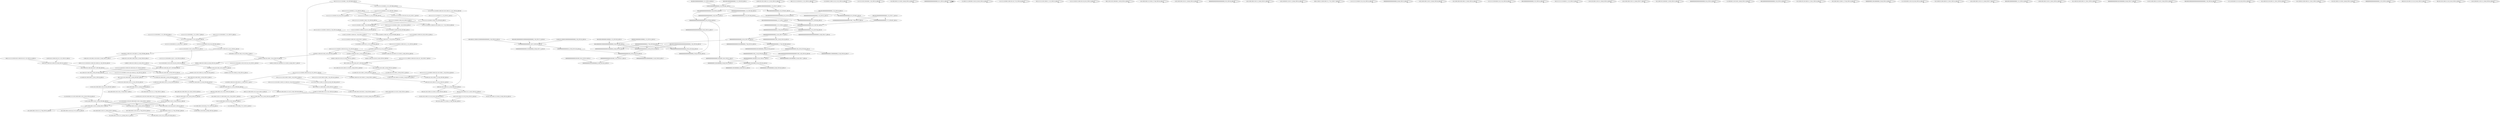 digraph G {
    "101010011110011011100_13-33_COV:21_LEN:21" -> "10100111100110111001_15-34_COV:270_LEN:20";
    "10000000000000000010_19-38_COV:159_LEN:20" -> "00000000000000000100_20-39_COV:376_LEN:20";
    "110011011101110011111_22-43_COV:15_LEN:21" -> "110011011101110011111_22-43_COV:15_LEN:21";
    "111111111101010111100110111001100_4-37_COV:16_LEN:33" -> "01111001101110011001_19-39_COV:16_LEN:20";
    "111111111101010111100110111001100_4-37_COV:16_LEN:33" -> "01111001101110011001_19-38_COV:462_LEN:20";
    "00000000000000000000000_9-31_COV:782_LEN:23" -> "00000000000000000000001_13-36_COV:19_LEN:23";
    "00000000000000000000000_9-31_COV:782_LEN:23" -> "00000000000000000000_13-32_COV:784_LEN:20";
    "0000000000000000001100_18-39_COV:456_LEN:22" -> "000000000000000110000000000_21-48_COV:30_LEN:27";
    "0000000000000000001100_18-39_COV:456_LEN:22" -> "00000000000000011001_21-40_COV:420_LEN:20";
    "11010011110011011100_14-33_COV:263_LEN:20" -> "10100111100110111001_15-34_COV:270_LEN:20";
    "11111111111101010011_1-21_COV:17_LEN:20" -> "11111111111010100111_3-22_COV:281_LEN:20";
    "00010001000000001000000_1-23_COV:183_LEN:23" -> "00010000000010000000000000000000_5-36_COV:194_LEN:32";
    "0000001000000001000000_1-23_COV:14_LEN:22" -> "00010000000010000000000000000000_5-36_COV:194_LEN:32";
    "11110100111100110111_12-31_COV:528_LEN:20" -> "11101001111001101110_13-32_COV:570_LEN:20";
    "00000000000000000000000_1-24_COV:22_LEN:23" -> "0000000000000000000000_6-27_COV:264_LEN:22";
    "111011101110011001110111_21-45_COV:30_LEN:24" -> "11011100110011101111_26-46_COV:58_LEN:20";
    "11011100110011110111_26-45_COV:513_LEN:20" -> "1011100110011110111011_27-48_COV:16_LEN:22";
    "11011100110011110111_26-45_COV:513_LEN:20" -> "10111001100111101111_27-46_COV:481_LEN:20";
    "11101110011001111011_25-44_COV:298_LEN:20" -> "11011100110011110111_26-45_COV:513_LEN:20";
    "11101110011001111011_25-44_COV:298_LEN:20" -> "1101110011001111011010_26-47_COV:16_LEN:22";
    "11101110011001111011_25-44_COV:298_LEN:20" -> "11011100110011110111_26-46_COV:37_LEN:20";
    "11101011011110110111001100111101_11-43_COV:20_LEN:32" -> "01101110011001111011_25-44_COV:241_LEN:20";
    "010000000000000000000_7-27_COV:497_LEN:21" -> "00000000000000000000000_9-31_COV:782_LEN:23";
    "010001000000000000000_3-23_COV:481_LEN:21" -> "00010000000000000000_5-24_COV:491_LEN:20";
    "010001000000000000000_3-23_COV:481_LEN:21" -> "00010000000000000000000_5-28_COV:24_LEN:23";
    "00111111111101010111_2-22_COV:15_LEN:20" -> "00111111111101010111_2-22_COV:15_LEN:20";
    "00100010000000000000_1-21_COV:14_LEN:20" -> "010001000000000000000_3-23_COV:481_LEN:21";
    "110100111100110111011_14-34_COV:330_LEN:21" -> "010011110011011101110_16-36_COV:313_LEN:21";
    "110100111100110111011_14-34_COV:330_LEN:21" -> "01001111001101110110_16-36_COV:16_LEN:20";
    "111101010011111110111001100111101_10-43_COV:18_LEN:33" -> "11101110011001111011_25-44_COV:298_LEN:20";
    "11110100111100111110_12-32_COV:14_LEN:20" -> "11110100111100111110_12-32_COV:14_LEN:20";
    "11111111101110101001_1-20_COV:14_LEN:20" -> "11111111101110101001_1-20_COV:14_LEN:20";
    "10111100110111001100_18-37_COV:198_LEN:20" -> "01111001101110011001_19-39_COV:16_LEN:20";
    "10111100110111001100_18-37_COV:198_LEN:20" -> "01111001101110011001_19-38_COV:462_LEN:20";
    "01110011001111110101_28-48_COV:14_LEN:20" -> "01110011001111110101_28-48_COV:14_LEN:20";
    "00000000000000000001_17-36_COV:489_LEN:20" -> "0000000000000000001100_18-39_COV:456_LEN:22";
    "00000000000000000001_17-36_COV:489_LEN:20" -> "000000000000000000100100000000_18-48_COV:38_LEN:30";
    "0000000000000000000000_9-31_COV:14_LEN:22" -> "0000000000000000000000_9-31_COV:14_LEN:22";
    "00100000000000000000_6-25_COV:491_LEN:20" -> "010000000000000000000_7-27_COV:497_LEN:21";
    "00100000000000000000_6-25_COV:491_LEN:20" -> "010000000000000000000000000011001_7-40_COV:22_LEN:33";
    "1111001111110010011110110_20-45_COV:14_LEN:25" -> "1111001111110010011110110_20-45_COV:14_LEN:25";
    "10111111111110111001111001_1-26_COV:145_LEN:26" -> "11111101110011110011111100110_8-36_COV:188_LEN:29";
    "001110011011100110011110_18-42_COV:19_LEN:24" -> "00110111001100111101_24-43_COV:221_LEN:20";
    "101111111111101010011_1-21_COV:75_LEN:21" -> "11111111111010100111_3-22_COV:281_LEN:20";
    "011111111111110100111001101110_2-32_COV:31_LEN:30" -> "111010011100110111011100111_13-40_COV:21_LEN:27";
    "011111111111110100111001101110_2-32_COV:31_LEN:30" -> "111010011100110111001100111_13-40_COV:27_LEN:27";
    "101111111111110100111100_1-25_COV:26_LEN:24" -> "111111111010011110010111011100111111_7-43_COV:20_LEN:36";
    "101111111111110100111100_1-25_COV:26_LEN:24" -> "11111111101001111001_7-26_COV:456_LEN:20";
    "1111111110100111001101110_7-32_COV:18_LEN:25" -> "1111111110100111001101110_7-32_COV:18_LEN:25";
    "11111111111010100111_3-22_COV:281_LEN:20" -> "111111111101010011110_4-24_COV:265_LEN:21";
    "11111111111010100111_3-22_COV:281_LEN:20" -> "11111111110101001111_4-24_COV:17_LEN:20";
    "00000000000000000000000000_9-35_COV:44_LEN:26" -> "000000000000000000011001000_16-43_COV:22_LEN:27";
    "00000000000000000000000000_9-35_COV:44_LEN:26" -> "000000000000000000000000000_16-43_COV:15_LEN:27";
    "00010001011000010100000000000000000_1-36_COV:55_LEN:35" -> "01000000000000000001_18-37_COV:235_LEN:20";
    "101111111111011100111_1-22_COV:15_LEN:21" -> "101111111111011100111_1-22_COV:15_LEN:21";
    "11111111111110100111_3-22_COV:391_LEN:20" -> "1111111111110100111101101110_4-32_COV:17_LEN:28";
    "11111111111110100111_3-22_COV:391_LEN:20" -> "11111111111101001111_4-23_COV:386_LEN:20";
    "11111111111110100111_3-22_COV:391_LEN:20" -> "11111111111101001110_4-24_COV:14_LEN:20";
    "111111110101111001101110_8-32_COV:15_LEN:24" -> "111111110101111001101110_8-32_COV:15_LEN:24";
    "001111011101110010011_18-39_COV:14_LEN:21" -> "001111011101110010011_18-39_COV:14_LEN:21";
    "0011110111011100110011_18-39_COV:287_LEN:22" -> "111011101110011001110111_21-45_COV:30_LEN:24";
    "0011110111011100110011_18-39_COV:287_LEN:22" -> "11101110111001100111101_21-43_COV:267_LEN:23";
    "101110011001111110101_27-48_COV:16_LEN:21" -> "101110011001111110101_27-48_COV:16_LEN:21";
    "1010011110111011100110_15-36_COV:259_LEN:22" -> "0011110111011100110011_18-39_COV:287_LEN:22";
    "1010100111100110111101100111_13-40_COV:88_LEN:28" -> "110011011110110011110110101_22-48_COV:31_LEN:27";
    "1010100111100110111101100111_13-40_COV:88_LEN:28" -> "110011011110110011100110101_22-48_COV:50_LEN:27";
    "001110011011100110011_19-39_COV:15_LEN:21" -> "111001101110011001110111_21-45_COV:34_LEN:24";
    "001110011011100110011_19-39_COV:15_LEN:21" -> "11100110111001100111_21-40_COV:436_LEN:20";
    "101111111111110100111_1-22_COV:20_LEN:21" -> "1111111111110100111101101110_4-32_COV:17_LEN:28";
    "101111111111110100111_1-22_COV:20_LEN:21" -> "11111111111101001111_4-23_COV:386_LEN:20";
    "101111111111110100111_1-22_COV:20_LEN:21" -> "11111111111101001110_4-24_COV:14_LEN:20";
    "11011100110011101111_26-46_COV:14_LEN:20" -> "11011100110011101111_26-46_COV:14_LEN:20";
    "00000000000000000000000000_9-35_COV:18_LEN:26" -> "00000000000000000000000000_9-35_COV:18_LEN:26";
    "11111101110011110011111100110_8-36_COV:188_LEN:29" -> "0011110011111100110011_18-39_COV:221_LEN:22";
    "1111110101001111011101110_8-32_COV:233_LEN:25" -> "01010011110111011100_14-33_COV:273_LEN:20";
    "11101110111001100111101_21-43_COV:267_LEN:23" -> "11101110011001111011_25-44_COV:298_LEN:20";
    "111111110101001111011_6-26_COV:191_LEN:21" -> "1111110101001111011101110_8-32_COV:233_LEN:25";
    "011011101110011111110_25-45_COV:304_LEN:21" -> "1011101110011111110101_27-48_COV:305_LEN:22";
    "00000000000000001001000_20-43_COV:19_LEN:23" -> "000000000000100100000000_25-48_COV:355_LEN:24";
    "11100110111011100111_21-40_COV:305_LEN:20" -> "11001101110111001111_22-41_COV:315_LEN:20";
    "11011100110011101111_26-46_COV:15_LEN:20" -> "11011100110011101111_26-46_COV:15_LEN:20";
    "00000000000000000000_5-24_COV:248_LEN:20" -> "0000000000000000000000_6-27_COV:264_LEN:22";
    "11011100100111101111_26-46_COV:14_LEN:20" -> "11011100100111101111_26-46_COV:14_LEN:20";
    "100111100111110011001111_17-41_COV:17_LEN:24" -> "100111100111110011001111_17-41_COV:17_LEN:24";
    "1011111111110111001111001_1-26_COV:22_LEN:25" -> "11111101110011110011111100110_8-36_COV:188_LEN:29";
    "00000000000110010000_25-44_COV:419_LEN:20" -> "0000000000110010000000_26-48_COV:14_LEN:22";
    "00000000000110010000_25-44_COV:419_LEN:20" -> "00000000001100100000000_26-48_COV:416_LEN:23";
    "00010001000000000000000000000000000_1-36_COV:39_LEN:35" -> "000000000000000000000100000000_18-48_COV:19_LEN:30";
    "00010001000000000000000000000000000_1-36_COV:39_LEN:35" -> "00000000000000000000000000_18-43_COV:246_LEN:26";
    "00010001000000000000000000000000000_1-36_COV:39_LEN:35" -> "000000000000000000010_18-38_COV:222_LEN:21";
    "101110011110111111001100111101_13-43_COV:17_LEN:30" -> "011111100110011110110_25-45_COV:247_LEN:21";
    "111111111111101010011_1-21_COV:190_LEN:21" -> "11111111111010100111_3-22_COV:281_LEN:20";
    "0000000000000000000000_9-31_COV:14_LEN:22" -> "0000000000000000000000_9-31_COV:14_LEN:22";
    "01011101110011111110_25-45_COV:15_LEN:20" -> "1011101110011111110101_27-48_COV:305_LEN:22";
    "11111111111010011110_4-24_COV:14_LEN:20" -> "11111111111010011110_4-24_COV:14_LEN:20";
    "01011011110011011100110_14-36_COV:153_LEN:23" -> "10111100110111001100_18-37_COV:198_LEN:20";
    "010011110011011101110_16-36_COV:313_LEN:21" -> "00111100110111011100_18-37_COV:330_LEN:20";
    "0000001000000000000000_1-23_COV:27_LEN:22" -> "00010000000000000000_5-24_COV:491_LEN:20";
    "0000001000000000000000_1-23_COV:27_LEN:22" -> "00010000000000000000000_5-28_COV:24_LEN:23";
    "00010010000000000000000_1-24_COV:16_LEN:23" -> "00100000000000000000_6-25_COV:491_LEN:20";
    "00010010000000000000000_1-24_COV:16_LEN:23" -> "00100000000000000000000000000_6-35_COV:19_LEN:29";
    "0000000000000000000000_26-48_COV:15_LEN:22" -> "0000000000000000000000_26-48_COV:15_LEN:22";
    "11111111111110100111001101110111001111_3-41_COV:18_LEN:38" -> "10011011101110011111_23-42_COV:320_LEN:20";
    "01010011110111011100_14-33_COV:273_LEN:20" -> "1010011110111011100110_15-36_COV:259_LEN:22";
    "01010011110111011100_14-33_COV:273_LEN:20" -> "101001111011101110010_15-36_COV:14_LEN:21";
    "100110111001100111111101_23-46_COV:236_LEN:24" -> "011100110011111110101_28-48_COV:232_LEN:21";
    "1101110011001111011010_26-47_COV:16_LEN:22" -> "11100110011110110101_29-48_COV:243_LEN:20";
    "11011100110011110111_26-46_COV:18_LEN:20" -> "11011100110011110111_26-46_COV:18_LEN:20";
    "111010011100110111011100111_13-40_COV:21_LEN:27" -> "11001101110111001111_22-41_COV:315_LEN:20";
    "01111001101110111001_19-38_COV:315_LEN:20" -> "11110011011101110011_20-40_COV:15_LEN:20";
    "01111001101110111001_19-38_COV:315_LEN:20" -> "11110011011101110011_20-39_COV:302_LEN:20";
    "0111100110011001100111_19-40_COV:14_LEN:22" -> "0111100110011001100111_19-40_COV:14_LEN:22";
    "10011011100110011110_23-42_COV:216_LEN:20" -> "00110111001100111101_24-43_COV:221_LEN:20";
    "0011110011111100110011_18-39_COV:221_LEN:22" -> "1110011111100110011110_21-42_COV:216_LEN:22";
    "0011110011111100110011_18-39_COV:221_LEN:22" -> "111001111110011001110110101_21-48_COV:20_LEN:27";
    "111111111101010011110_3-24_COV:16_LEN:21" -> "111111111101010011110_3-24_COV:16_LEN:21";
    "00000000000000000000_13-32_COV:784_LEN:20" -> "0000000000000000000000000000000000_14-48_COV:17_LEN:34";
    "00000000000000000000_13-32_COV:784_LEN:20" -> "000000000000000000000_14-34_COV:772_LEN:21";
    "11001101110011001111_22-41_COV:450_LEN:20" -> "100110111001100111111101_23-46_COV:236_LEN:24";
    "11001101110011001111_22-41_COV:450_LEN:20" -> "10011011100110011110_23-42_COV:216_LEN:20";
    "00010000000000000000_5-24_COV:491_LEN:20" -> "00100000000000000000_6-25_COV:491_LEN:20";
    "00010000000000000000_5-24_COV:491_LEN:20" -> "00100000000000000000000000000_6-35_COV:19_LEN:29";
    "00010000000000000000_5-25_COV:14_LEN:20" -> "00010000000000000000_5-25_COV:14_LEN:20";
    "010011110011011100110_16-36_COV:253_LEN:21" -> "00111100110111001100_18-37_COV:266_LEN:20";
    "1011111111111101001111001_1-26_COV:36_LEN:25" -> "111111110100111100110_8-28_COV:483_LEN:21";
    "1011111111111101001111001_1-26_COV:36_LEN:25" -> "111111110100111100101110_8-32_COV:18_LEN:24";
    "111111110100111100110_8-28_COV:483_LEN:21" -> "11111101001111001101_10-29_COV:498_LEN:20";
    "00010000000000000000000000_1-27_COV:27_LEN:26" -> "00000000000000000000000_9-31_COV:782_LEN:23";
    "011111100110011110110_25-45_COV:247_LEN:21" -> "111110011001111011010_27-47_COV:234_LEN:21";
    "011111100110011110110_25-45_COV:247_LEN:21" -> "111110011001111011000_27-47_COV:15_LEN:21";
    "01101110011001111011_25-44_COV:241_LEN:20" -> "11011100110011110111_26-45_COV:513_LEN:20";
    "01101110011001111011_25-44_COV:241_LEN:20" -> "1101110011001111011010_26-47_COV:16_LEN:22";
    "01101110011001111011_25-44_COV:241_LEN:20" -> "11011100110011110111_26-46_COV:37_LEN:20";
    "101111111111110100111_1-22_COV:15_LEN:21" -> "101111111111110100111_1-22_COV:15_LEN:21";
    "11011101100111101111_26-46_COV:14_LEN:20" -> "11011101100111101111_26-46_COV:14_LEN:20";
    "00111100110111001100_18-37_COV:266_LEN:20" -> "01111001101110011001_19-39_COV:16_LEN:20";
    "00111100110111001100_18-37_COV:266_LEN:20" -> "01111001101110011001_19-38_COV:462_LEN:20";
    "10111111111110100111100110111_1-31_COV:24_LEN:29" -> "11101001111001101110_13-32_COV:570_LEN:20";
    "11001101110111001111_22-41_COV:315_LEN:20" -> "10011011101110011111_23-42_COV:320_LEN:20";
    "010111001100111111101_25-46_COV:14_LEN:21" -> "011100110011111110101_28-48_COV:232_LEN:21";
    "11011100110011101111_26-46_COV:17_LEN:20" -> "11011100110011101111_26-46_COV:17_LEN:20";
    "111001101110011001110111_21-45_COV:34_LEN:24" -> "11011100110011101111_26-46_COV:58_LEN:20";
    "01111001101110010011_19-39_COV:15_LEN:20" -> "01111001101110010011_19-39_COV:15_LEN:20";
    "00000000000000000000_11-31_COV:14_LEN:20" -> "00000000000000000000001_13-36_COV:19_LEN:23";
    "00000000000000000000_11-31_COV:14_LEN:20" -> "00000000000000000000_13-32_COV:784_LEN:20";
    "1011111101111110100111100110_1-28_COV:19_LEN:28" -> "11111101001111001101_10-29_COV:498_LEN:20";
    "10011111111110101011110011011100110_1-36_COV:30_LEN:35" -> "10111100110111001100_18-37_COV:198_LEN:20";
    "0000000000000000000000000_9-34_COV:14_LEN:25" -> "0000000000000000000000000_9-34_COV:14_LEN:25";
    "11111111010100111100110111_6-31_COV:91_LEN:26" -> "101010011110011011100_13-33_COV:21_LEN:21";
    "11111111010100111100110111_6-31_COV:91_LEN:26" -> "1010100111100110111101100111_13-40_COV:88_LEN:28";
    "11110011011101110011_20-39_COV:302_LEN:20" -> "11100110111011100111_21-40_COV:305_LEN:20";
    "11110011011101110011_20-39_COV:302_LEN:20" -> "111001101110111001111110101_21-48_COV:19_LEN:27";
    "11111111111110100011110111011100110_1-36_COV:34_LEN:35" -> "0011110111011100110011_18-39_COV:287_LEN:22";
    "11110011011100110011_20-39_COV:458_LEN:20" -> "111001101110011001110111_21-45_COV:34_LEN:24";
    "11110011011100110011_20-39_COV:458_LEN:20" -> "11100110111001100111_21-40_COV:436_LEN:20";
    "00000000000000000000000000_18-43_COV:246_LEN:26" -> "000000000000000000000000_25-48_COV:262_LEN:24";
    "000000000000000000000_14-34_COV:772_LEN:21" -> "000000000000000000011001_16-40_COV:18_LEN:24";
    "000000000000000000000_14-34_COV:772_LEN:21" -> "00000000000000000000_16-35_COV:750_LEN:20";
    "11110010011110110101_28-48_COV:15_LEN:20" -> "11110010011110110101_28-48_COV:15_LEN:20";
    "00000000000000000000_16-35_COV:750_LEN:20" -> "0000000000000000000100100000000_17-48_COV:19_LEN:31";
    "00000000000000000000_16-35_COV:750_LEN:20" -> "00000000000000000001_17-36_COV:489_LEN:20";
    "00000000000000000000_16-35_COV:750_LEN:20" -> "00000000000000000000_17-36_COV:249_LEN:20";
    "1011111111111101001111_1-23_COV:31_LEN:22" -> "111111111110100111100_5-25_COV:420_LEN:21";
    "10011011101110011111_23-42_COV:320_LEN:20" -> "001101110111001111110101_24-48_COV:20_LEN:24";
    "10011011101110011111_23-42_COV:320_LEN:20" -> "00110111011100111111_24-43_COV:315_LEN:20";
    "1011111111111101001111001101110_1-32_COV:29_LEN:31" -> "11010011110011011100_14-33_COV:263_LEN:20";
    "1011111111111101001111001101110_1-32_COV:29_LEN:31" -> "110100111100110111011_14-34_COV:330_LEN:21";
    "1011111111111101001111001101110_1-32_COV:29_LEN:31" -> "1101001111001101110110011111110101_14-48_COV:24_LEN:34";
    "111110011001111011010_27-47_COV:234_LEN:21" -> "11100110011110110101_29-48_COV:243_LEN:20";
    "01000000000000000001_18-37_COV:235_LEN:20" -> "10000000000000000010_19-38_COV:159_LEN:20";
    "01000000000000000001_18-37_COV:235_LEN:20" -> "100000000000000000110100000000_19-48_COV:71_LEN:30";
    "11101001111001101110_13-32_COV:570_LEN:20" -> "11010011110011011100_14-33_COV:263_LEN:20";
    "11101001111001101110_13-32_COV:570_LEN:20" -> "110100111100110111011_14-34_COV:330_LEN:21";
    "11101001111001101110_13-32_COV:570_LEN:20" -> "1101001111001101110110011111110101_14-48_COV:24_LEN:34";
    "00010000000000000000000_5-28_COV:24_LEN:23" -> "00000000000000000000000000_9-35_COV:44_LEN:26";
    "11111010011110011011_11-30_COV:511_LEN:20" -> "11110100111100110111_12-31_COV:528_LEN:20";
    "01111001101110011001_19-38_COV:462_LEN:20" -> "11110011011100110011_20-39_COV:458_LEN:20";
    "01111001101110011001_19-38_COV:462_LEN:20" -> "111100110111001100111_20-41_COV:18_LEN:21";
    "000100000000000000000000_5-29_COV:14_LEN:24" -> "000100000000000000000000_5-29_COV:14_LEN:24";
    "1111111111110101001111011_1-26_COV:19_LEN:25" -> "1111110101001111011101110_8-32_COV:233_LEN:25";
    "000000000000000000011001000_16-43_COV:22_LEN:27" -> "00000000000110010000_25-44_COV:419_LEN:20";
    "000000000000000000011001000_16-43_COV:22_LEN:27" -> "00000000000110010000000_25-48_COV:15_LEN:23";
    "11111111101001111001_7-26_COV:456_LEN:20" -> "111111110100111100110_8-28_COV:483_LEN:21";
    "11111111101001111001_7-26_COV:456_LEN:20" -> "111111110100111100101110_8-32_COV:18_LEN:24";
    "10111111111111101001_1-20_COV:399_LEN:20" -> "011111111111110100111001101110_2-32_COV:31_LEN:30";
    "10111111111111101001_1-20_COV:399_LEN:20" -> "01111111111111010011_2-21_COV:398_LEN:20";
    "00000000000000000000000_5-28_COV:15_LEN:23" -> "00000000000000000000000000_9-35_COV:44_LEN:26";
    "0000000000000011001000_22-43_COV:417_LEN:22" -> "00000000000110010000_25-44_COV:419_LEN:20";
    "0000000000000011001000_22-43_COV:417_LEN:22" -> "00000000000110010000000_25-48_COV:15_LEN:23";
    "111010011100110111001100111_13-40_COV:27_LEN:27" -> "11001101110011001111_22-41_COV:450_LEN:20";
    "0111100110111011001111_19-41_COV:14_LEN:22" -> "0111100110111011001111_19-41_COV:14_LEN:22";
    "00000000000000000000000_1-23_COV:248_LEN:23" -> "00000000000000000000_5-24_COV:248_LEN:20";
    "00000000000000000000000_1-23_COV:248_LEN:23" -> "00000000000000000000000_5-28_COV:15_LEN:23";
    "10011111100110011110_22-42_COV:14_LEN:20" -> "00111111001100111101_24-43_COV:225_LEN:20";
    "10111001100111100111_27-46_COV:14_LEN:20" -> "10111001100111100111_27-46_COV:14_LEN:20";
    "10111001100111101111_27-46_COV:481_LEN:20" -> "011100110011110111111_28-48_COV:272_LEN:21";
    "10111001100111101111_27-46_COV:481_LEN:20" -> "011100110011110111101_28-48_COV:208_LEN:21";
    "1100011110011011100110_14-36_COV:15_LEN:22" -> "00111100110111001100_18-37_COV:266_LEN:20";
    "111111101001111001101_8-29_COV:14_LEN:21" -> "11111010011110011011_11-30_COV:511_LEN:20";
    "00000000000000011001_21-40_COV:420_LEN:20" -> "0000000000000011001000_22-43_COV:417_LEN:22";
    "00000000000000011001_21-40_COV:420_LEN:20" -> "00000000000000110010000000_22-48_COV:17_LEN:26";
    "00111100110111011100_18-37_COV:330_LEN:20" -> "01111001101110111001_19-38_COV:315_LEN:20";
    "00111100110111011100_18-37_COV:330_LEN:20" -> "01111001101110111001111110101_19-48_COV:15_LEN:29";
    "1110011111100110011110_21-42_COV:216_LEN:22" -> "00111111001100111101_24-43_COV:225_LEN:20";
    "00000000001100100000000_25-48_COV:14_LEN:23" -> "00000000001100100000000_25-48_COV:14_LEN:23";
    "10011111111110101101111001101110_1-32_COV:114_LEN:32" -> "01011011110011011100110_14-36_COV:153_LEN:23";
    "111111111110101001111011101110_2-32_COV:21_LEN:30" -> "01010011110111011100_14-33_COV:273_LEN:20";
    "111111111010011110011011_6-30_COV:17_LEN:24" -> "11110100111100110111_12-31_COV:528_LEN:20";
    "01111111111111010011_2-21_COV:398_LEN:20" -> "11111111111110100111_3-22_COV:391_LEN:20";
    "01111111111111010011_2-21_COV:398_LEN:20" -> "11111111111110100111001101110111001111_3-41_COV:18_LEN:38";
    "11111010100111101110_8-28_COV:14_LEN:20" -> "11111010100111101110_8-28_COV:14_LEN:20";
    "100010000000000000000000000000011001_4-40_COV:18_LEN:36" -> "0000000000000011001000_22-43_COV:417_LEN:22";
    "100010000000000000000000000000011001_4-40_COV:18_LEN:36" -> "00000000000000110010000000_22-48_COV:17_LEN:26";
    "0111100101110011001111_19-41_COV:14_LEN:22" -> "0111100101110011001111_19-41_COV:14_LEN:22";
    "111111111110100111100_5-25_COV:420_LEN:21" -> "111111111010011110010111011100111111_7-43_COV:20_LEN:36";
    "111111111110100111100_5-25_COV:420_LEN:21" -> "11111111101001111001_7-26_COV:456_LEN:20";
    "1101110011001111011111_26-48_COV:17_LEN:22" -> "1101110011001111011111_26-48_COV:17_LEN:22";
    "000100010000000000100000000000000000_1-36_COV:172_LEN:36" -> "01000000000000000001_18-37_COV:235_LEN:20";
    "00110111001100111101_24-43_COV:221_LEN:20" -> "01101110011001111011_25-44_COV:241_LEN:20";
    "10111111111111100011110011011101110_1-36_COV:27_LEN:35" -> "00111100110111011100_18-37_COV:330_LEN:20";
    "00010001000000000000_1-21_COV:14_LEN:20" -> "00010001000000000000_1-21_COV:14_LEN:20";
    "11001100110011110111_26-45_COV:14_LEN:20" -> "11001100110011110111_26-45_COV:14_LEN:20";
    "0000000000000000000000_6-27_COV:264_LEN:22" -> "00000000000000000000000_9-31_COV:782_LEN:23";
    "111111111101010011110_4-24_COV:265_LEN:21" -> "111111110101001111011_6-26_COV:191_LEN:21";
    "111111111101010011110_4-24_COV:265_LEN:21" -> "11111111010100111100110111_6-31_COV:91_LEN:26";
    "00010000000010000000000000000000_5-36_COV:194_LEN:32" -> "000000000000000000000100000000_18-48_COV:19_LEN:30";
    "00010000000010000000000000000000_5-36_COV:194_LEN:32" -> "00000000000000000000000000_18-43_COV:246_LEN:26";
    "00010000000010000000000000000000_5-36_COV:194_LEN:32" -> "000000000000000000010_18-38_COV:222_LEN:21";
    "00110111011100111111_24-43_COV:315_LEN:20" -> "011011101110011111110_25-45_COV:304_LEN:21";
    "00110111011100111111_24-43_COV:315_LEN:20" -> "01101110111001111110101_25-48_COV:16_LEN:23";
    "0000000000000000000000_9-31_COV:14_LEN:22" -> "0000000000000000000000_9-31_COV:14_LEN:22";
    "00111111001100111101_24-43_COV:225_LEN:20" -> "011111100110011110110_25-45_COV:247_LEN:21";
    "00000000000000001001000_21-43_COV:327_LEN:23" -> "000000000000100100000000_25-48_COV:355_LEN:24";
    "11111010100111101101110011001111011_9-44_COV:21_LEN:35" -> "11011100110011110111_26-45_COV:513_LEN:20";
    "11111010100111101101110011001111011_9-44_COV:21_LEN:35" -> "1101110011001111011010_26-47_COV:16_LEN:22";
    "11111010100111101101110011001111011_9-44_COV:21_LEN:35" -> "11011100110011110111_26-46_COV:37_LEN:20";
    "11011100110011101111_26-46_COV:58_LEN:20" -> "101110011001110111101_27-48_COV:27_LEN:21";
    "11011100110011101111_26-46_COV:58_LEN:20" -> "101110011001110111111_27-48_COV:31_LEN:21";
    "00000000000000000100_20-39_COV:376_LEN:20" -> "000000000000000010000000000_21-48_COV:50_LEN:27";
    "00000000000000000100_20-39_COV:376_LEN:20" -> "00000000000000001001000_21-43_COV:327_LEN:23";
    "10100111100110111001_15-34_COV:270_LEN:20" -> "010011110011011100110_16-36_COV:253_LEN:21";
    "10100111100110111001_15-34_COV:270_LEN:20" -> "01001111001101110010011111110101_16-48_COV:17_LEN:32";
    "000100100000000000000000_1-25_COV:17_LEN:24" -> "010000000000000000000_7-27_COV:497_LEN:21";
    "000100100000000000000000_1-25_COV:17_LEN:24" -> "010000000000000000000000000011001_7-40_COV:22_LEN:33";
    "0111100110110011001111_19-41_COV:14_LEN:22" -> "0111100110110011001111_19-41_COV:14_LEN:22";
    "101111111111111010001110011011101110011_1-39_COV:16_LEN:39" -> "11100110111011100111_21-40_COV:305_LEN:20";
    "101111111111111010001110011011101110011_1-39_COV:16_LEN:39" -> "111001101110111001111110101_21-48_COV:19_LEN:27";
    "0000000000000000100100000000_20-48_COV:17_LEN:28" -> "0000000000000000100100000000_20-48_COV:17_LEN:28";
    "01101110011001111110101_25-48_COV:14_LEN:23" -> "01101110011001111110101_25-48_COV:14_LEN:23";
    "00010001000000000000000000000000000_1-36_COV:18_LEN:35" -> "00010001000000000000000000000000000_1-36_COV:18_LEN:35";
    "11111101010011111110_8-28_COV:14_LEN:20" -> "11111101010011111110_8-28_COV:14_LEN:20";
    "11101111101001111001101_7-29_COV:14_LEN:23" -> "11111010011110011011_11-30_COV:511_LEN:20";
    "0111100110111011001111_19-41_COV:16_LEN:22" -> "0111100110111011001111_19-41_COV:16_LEN:22";
    "00000000000000000000_17-36_COV:249_LEN:20" -> "000000000000000000000100000000_18-48_COV:19_LEN:30";
    "00000000000000000000_17-36_COV:249_LEN:20" -> "00000000000000000000000000_18-43_COV:246_LEN:26";
    "00000000000000000000_17-36_COV:249_LEN:20" -> "000000000000000000010_18-38_COV:222_LEN:21";
    "11111111111101001111_4-23_COV:386_LEN:20" -> "111111111110100111100_5-25_COV:420_LEN:21";
    "000100010000000000000_1-21_COV:478_LEN:21" -> "010001000000000000000_3-23_COV:481_LEN:21";
    "110101101111001101110_11-32_COV:15_LEN:21" -> "01011011110011011100110_14-36_COV:153_LEN:23";
    "000000000000000000010_18-38_COV:222_LEN:21" -> "00000000000000000100_20-39_COV:376_LEN:20";
    "0111100101110011001111_19-41_COV:15_LEN:22" -> "0111100101110011001111_19-41_COV:15_LEN:22";
    "01110111001111110101_28-48_COV:15_LEN:20" -> "01110111001111110101_28-48_COV:15_LEN:20";
    "11100110111001100111_21-40_COV:436_LEN:20" -> "11001101110011001111_22-41_COV:450_LEN:20";
    "11011100110011110111_26-46_COV:37_LEN:20" -> "10111001100111101110_27-47_COV:14_LEN:20";
    "11011100110011110111_26-46_COV:37_LEN:20" -> "101110011001111011111_27-48_COV:23_LEN:21";
    "000000000000000000000000000_16-43_COV:15_LEN:27" -> "000000000000000000000000_25-48_COV:262_LEN:24";
    "00000000000000000000000_12-35_COV:14_LEN:23" -> "00000000000000000000000_12-35_COV:14_LEN:23";
    "10111001100111101111_26-46_COV:15_LEN:20" -> "011100110011110111111_28-48_COV:272_LEN:21";
    "10111001100111101111_26-46_COV:15_LEN:20" -> "011100110011110111101_28-48_COV:208_LEN:21";
    "01000101100000100000000000000000_3-36_COV:16_LEN:32" -> "01000000000000000001_18-37_COV:235_LEN:20";
    "11111101001111001101_10-29_COV:498_LEN:20" -> "11111010011110011011_11-30_COV:511_LEN:20";
    "1001101110110011111110_23-45_COV:15_LEN:22" -> "1001101110110011111110_23-45_COV:15_LEN:22";
    "001101110111001111110_24-45_COV:14_LEN:21" -> "001101110111001111110_24-45_COV:14_LEN:21";
    "101111111110100111100_4-25_COV:15_LEN:21" -> "111111111010011110010111011100111111_7-43_COV:20_LEN:36";
    "101111111110100111100_4-25_COV:15_LEN:21" -> "11111111101001111001_7-26_COV:456_LEN:20";
    "10111111111110110011110011111100110_1-36_COV:18_LEN:35" -> "0011110011111100110011_18-39_COV:221_LEN:22";
    "11011100100111101111_26-46_COV:16_LEN:20" -> "11011100100111101111_26-46_COV:16_LEN:20";
}
